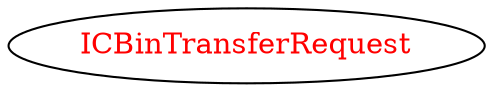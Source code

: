 digraph dependencyGraph {
 concentrate=true;
 ranksep="2.0";
 rankdir="LR"; 
 splines="ortho";
"ICBinTransferRequest" [fontcolor="red"];
}